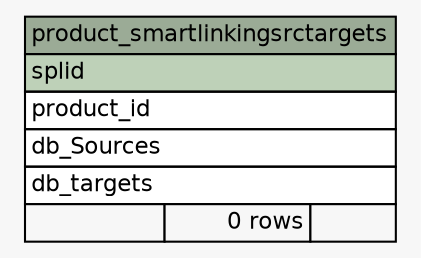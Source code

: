 // dot 2.2.1 on Windows 10 10.0
// SchemaSpy rev 590
digraph "product_smartlinkingsrctargets" {
  graph [
    rankdir="RL"
    bgcolor="#f7f7f7"
    nodesep="0.18"
    ranksep="0.46"
    fontname="Helvetica"
    fontsize="11"
  ];
  node [
    fontname="Helvetica"
    fontsize="11"
    shape="plaintext"
  ];
  edge [
    arrowsize="0.8"
  ];
  "product_smartlinkingsrctargets" [
    label=<
    <TABLE BORDER="0" CELLBORDER="1" CELLSPACING="0" BGCOLOR="#ffffff">
      <TR><TD COLSPAN="3" BGCOLOR="#9bab96" ALIGN="CENTER">product_smartlinkingsrctargets</TD></TR>
      <TR><TD PORT="splid" COLSPAN="3" BGCOLOR="#bed1b8" ALIGN="LEFT">splid</TD></TR>
      <TR><TD PORT="product_id" COLSPAN="3" ALIGN="LEFT">product_id</TD></TR>
      <TR><TD PORT="db_Sources" COLSPAN="3" ALIGN="LEFT">db_Sources</TD></TR>
      <TR><TD PORT="db_targets" COLSPAN="3" ALIGN="LEFT">db_targets</TD></TR>
      <TR><TD ALIGN="LEFT" BGCOLOR="#f7f7f7">  </TD><TD ALIGN="RIGHT" BGCOLOR="#f7f7f7">0 rows</TD><TD ALIGN="RIGHT" BGCOLOR="#f7f7f7">  </TD></TR>
    </TABLE>>
    URL="tables/product_smartlinkingsrctargets.html"
    tooltip="product_smartlinkingsrctargets"
  ];
}
